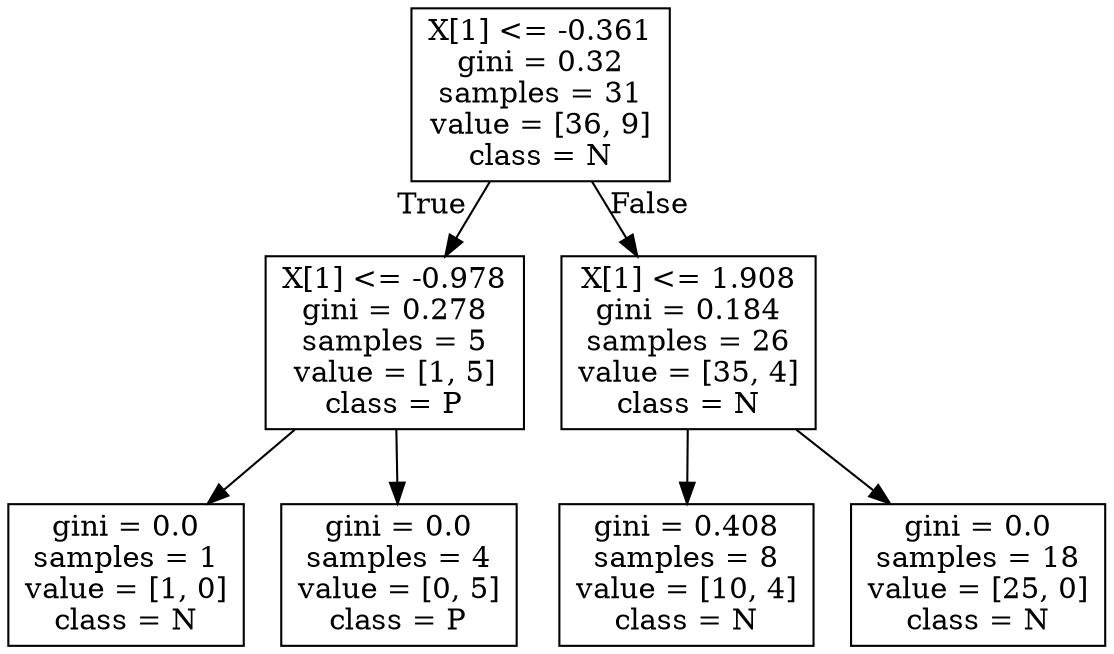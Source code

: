 digraph Tree {
node [shape=box] ;
0 [label="X[1] <= -0.361\ngini = 0.32\nsamples = 31\nvalue = [36, 9]\nclass = N"] ;
1 [label="X[1] <= -0.978\ngini = 0.278\nsamples = 5\nvalue = [1, 5]\nclass = P"] ;
0 -> 1 [labeldistance=2.5, labelangle=45, headlabel="True"] ;
2 [label="gini = 0.0\nsamples = 1\nvalue = [1, 0]\nclass = N"] ;
1 -> 2 ;
3 [label="gini = 0.0\nsamples = 4\nvalue = [0, 5]\nclass = P"] ;
1 -> 3 ;
4 [label="X[1] <= 1.908\ngini = 0.184\nsamples = 26\nvalue = [35, 4]\nclass = N"] ;
0 -> 4 [labeldistance=2.5, labelangle=-45, headlabel="False"] ;
5 [label="gini = 0.408\nsamples = 8\nvalue = [10, 4]\nclass = N"] ;
4 -> 5 ;
6 [label="gini = 0.0\nsamples = 18\nvalue = [25, 0]\nclass = N"] ;
4 -> 6 ;
}